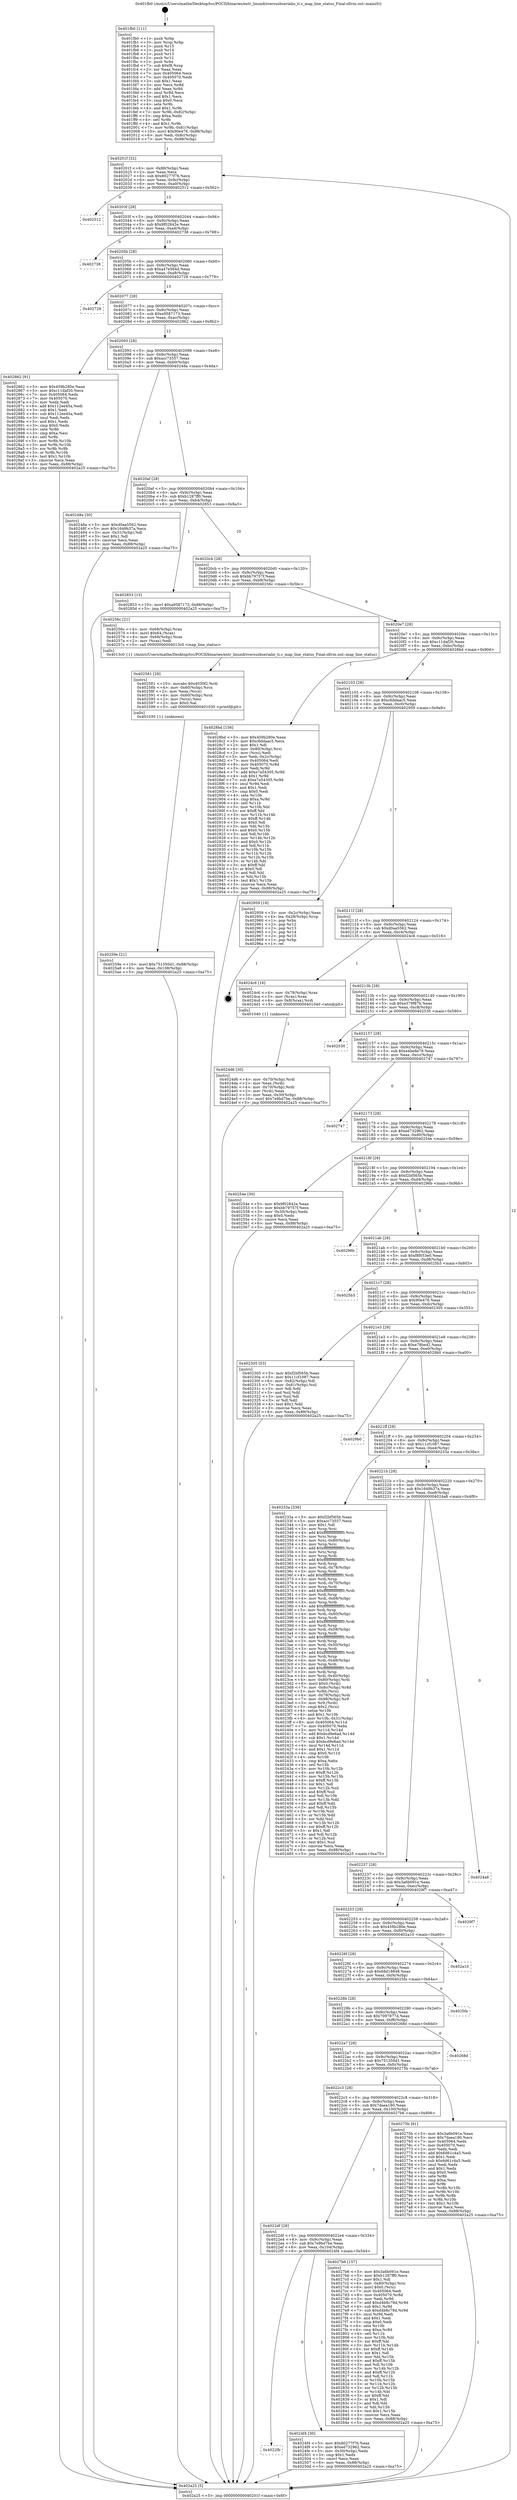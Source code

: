 digraph "0x401fb0" {
  label = "0x401fb0 (/mnt/c/Users/mathe/Desktop/tcc/POCII/binaries/extr_linuxdriversusbserialio_ti.c_map_line_status_Final-ollvm.out::main(0))"
  labelloc = "t"
  node[shape=record]

  Entry [label="",width=0.3,height=0.3,shape=circle,fillcolor=black,style=filled]
  "0x40201f" [label="{
     0x40201f [32]\l
     | [instrs]\l
     &nbsp;&nbsp;0x40201f \<+6\>: mov -0x88(%rbp),%eax\l
     &nbsp;&nbsp;0x402025 \<+2\>: mov %eax,%ecx\l
     &nbsp;&nbsp;0x402027 \<+6\>: sub $0x80277f76,%ecx\l
     &nbsp;&nbsp;0x40202d \<+6\>: mov %eax,-0x9c(%rbp)\l
     &nbsp;&nbsp;0x402033 \<+6\>: mov %ecx,-0xa0(%rbp)\l
     &nbsp;&nbsp;0x402039 \<+6\>: je 0000000000402512 \<main+0x562\>\l
  }"]
  "0x402512" [label="{
     0x402512\l
  }", style=dashed]
  "0x40203f" [label="{
     0x40203f [28]\l
     | [instrs]\l
     &nbsp;&nbsp;0x40203f \<+5\>: jmp 0000000000402044 \<main+0x94\>\l
     &nbsp;&nbsp;0x402044 \<+6\>: mov -0x9c(%rbp),%eax\l
     &nbsp;&nbsp;0x40204a \<+5\>: sub $0x9f02842e,%eax\l
     &nbsp;&nbsp;0x40204f \<+6\>: mov %eax,-0xa4(%rbp)\l
     &nbsp;&nbsp;0x402055 \<+6\>: je 0000000000402738 \<main+0x788\>\l
  }"]
  Exit [label="",width=0.3,height=0.3,shape=circle,fillcolor=black,style=filled,peripheries=2]
  "0x402738" [label="{
     0x402738\l
  }", style=dashed]
  "0x40205b" [label="{
     0x40205b [28]\l
     | [instrs]\l
     &nbsp;&nbsp;0x40205b \<+5\>: jmp 0000000000402060 \<main+0xb0\>\l
     &nbsp;&nbsp;0x402060 \<+6\>: mov -0x9c(%rbp),%eax\l
     &nbsp;&nbsp;0x402066 \<+5\>: sub $0xa47e564d,%eax\l
     &nbsp;&nbsp;0x40206b \<+6\>: mov %eax,-0xa8(%rbp)\l
     &nbsp;&nbsp;0x402071 \<+6\>: je 0000000000402729 \<main+0x779\>\l
  }"]
  "0x40259e" [label="{
     0x40259e [21]\l
     | [instrs]\l
     &nbsp;&nbsp;0x40259e \<+10\>: movl $0x751350d1,-0x88(%rbp)\l
     &nbsp;&nbsp;0x4025a8 \<+6\>: mov %eax,-0x108(%rbp)\l
     &nbsp;&nbsp;0x4025ae \<+5\>: jmp 0000000000402a25 \<main+0xa75\>\l
  }"]
  "0x402729" [label="{
     0x402729\l
  }", style=dashed]
  "0x402077" [label="{
     0x402077 [28]\l
     | [instrs]\l
     &nbsp;&nbsp;0x402077 \<+5\>: jmp 000000000040207c \<main+0xcc\>\l
     &nbsp;&nbsp;0x40207c \<+6\>: mov -0x9c(%rbp),%eax\l
     &nbsp;&nbsp;0x402082 \<+5\>: sub $0xa9587173,%eax\l
     &nbsp;&nbsp;0x402087 \<+6\>: mov %eax,-0xac(%rbp)\l
     &nbsp;&nbsp;0x40208d \<+6\>: je 0000000000402862 \<main+0x8b2\>\l
  }"]
  "0x402581" [label="{
     0x402581 [29]\l
     | [instrs]\l
     &nbsp;&nbsp;0x402581 \<+10\>: movabs $0x4030f2,%rdi\l
     &nbsp;&nbsp;0x40258b \<+4\>: mov -0x60(%rbp),%rcx\l
     &nbsp;&nbsp;0x40258f \<+2\>: mov %eax,(%rcx)\l
     &nbsp;&nbsp;0x402591 \<+4\>: mov -0x60(%rbp),%rcx\l
     &nbsp;&nbsp;0x402595 \<+2\>: mov (%rcx),%esi\l
     &nbsp;&nbsp;0x402597 \<+2\>: mov $0x0,%al\l
     &nbsp;&nbsp;0x402599 \<+5\>: call 0000000000401030 \<printf@plt\>\l
     | [calls]\l
     &nbsp;&nbsp;0x401030 \{1\} (unknown)\l
  }"]
  "0x402862" [label="{
     0x402862 [91]\l
     | [instrs]\l
     &nbsp;&nbsp;0x402862 \<+5\>: mov $0x459b280e,%eax\l
     &nbsp;&nbsp;0x402867 \<+5\>: mov $0xc11daf20,%ecx\l
     &nbsp;&nbsp;0x40286c \<+7\>: mov 0x405064,%edx\l
     &nbsp;&nbsp;0x402873 \<+7\>: mov 0x405070,%esi\l
     &nbsp;&nbsp;0x40287a \<+2\>: mov %edx,%edi\l
     &nbsp;&nbsp;0x40287c \<+6\>: add $0x112ee45a,%edi\l
     &nbsp;&nbsp;0x402882 \<+3\>: sub $0x1,%edi\l
     &nbsp;&nbsp;0x402885 \<+6\>: sub $0x112ee45a,%edi\l
     &nbsp;&nbsp;0x40288b \<+3\>: imul %edi,%edx\l
     &nbsp;&nbsp;0x40288e \<+3\>: and $0x1,%edx\l
     &nbsp;&nbsp;0x402891 \<+3\>: cmp $0x0,%edx\l
     &nbsp;&nbsp;0x402894 \<+4\>: sete %r8b\l
     &nbsp;&nbsp;0x402898 \<+3\>: cmp $0xa,%esi\l
     &nbsp;&nbsp;0x40289b \<+4\>: setl %r9b\l
     &nbsp;&nbsp;0x40289f \<+3\>: mov %r8b,%r10b\l
     &nbsp;&nbsp;0x4028a2 \<+3\>: and %r9b,%r10b\l
     &nbsp;&nbsp;0x4028a5 \<+3\>: xor %r9b,%r8b\l
     &nbsp;&nbsp;0x4028a8 \<+3\>: or %r8b,%r10b\l
     &nbsp;&nbsp;0x4028ab \<+4\>: test $0x1,%r10b\l
     &nbsp;&nbsp;0x4028af \<+3\>: cmovne %ecx,%eax\l
     &nbsp;&nbsp;0x4028b2 \<+6\>: mov %eax,-0x88(%rbp)\l
     &nbsp;&nbsp;0x4028b8 \<+5\>: jmp 0000000000402a25 \<main+0xa75\>\l
  }"]
  "0x402093" [label="{
     0x402093 [28]\l
     | [instrs]\l
     &nbsp;&nbsp;0x402093 \<+5\>: jmp 0000000000402098 \<main+0xe8\>\l
     &nbsp;&nbsp;0x402098 \<+6\>: mov -0x9c(%rbp),%eax\l
     &nbsp;&nbsp;0x40209e \<+5\>: sub $0xacc73557,%eax\l
     &nbsp;&nbsp;0x4020a3 \<+6\>: mov %eax,-0xb0(%rbp)\l
     &nbsp;&nbsp;0x4020a9 \<+6\>: je 000000000040248a \<main+0x4da\>\l
  }"]
  "0x4022fb" [label="{
     0x4022fb\l
  }", style=dashed]
  "0x40248a" [label="{
     0x40248a [30]\l
     | [instrs]\l
     &nbsp;&nbsp;0x40248a \<+5\>: mov $0xd0aa5562,%eax\l
     &nbsp;&nbsp;0x40248f \<+5\>: mov $0x1649b37a,%ecx\l
     &nbsp;&nbsp;0x402494 \<+3\>: mov -0x31(%rbp),%dl\l
     &nbsp;&nbsp;0x402497 \<+3\>: test $0x1,%dl\l
     &nbsp;&nbsp;0x40249a \<+3\>: cmovne %ecx,%eax\l
     &nbsp;&nbsp;0x40249d \<+6\>: mov %eax,-0x88(%rbp)\l
     &nbsp;&nbsp;0x4024a3 \<+5\>: jmp 0000000000402a25 \<main+0xa75\>\l
  }"]
  "0x4020af" [label="{
     0x4020af [28]\l
     | [instrs]\l
     &nbsp;&nbsp;0x4020af \<+5\>: jmp 00000000004020b4 \<main+0x104\>\l
     &nbsp;&nbsp;0x4020b4 \<+6\>: mov -0x9c(%rbp),%eax\l
     &nbsp;&nbsp;0x4020ba \<+5\>: sub $0xb1287ff0,%eax\l
     &nbsp;&nbsp;0x4020bf \<+6\>: mov %eax,-0xb4(%rbp)\l
     &nbsp;&nbsp;0x4020c5 \<+6\>: je 0000000000402853 \<main+0x8a3\>\l
  }"]
  "0x4024f4" [label="{
     0x4024f4 [30]\l
     | [instrs]\l
     &nbsp;&nbsp;0x4024f4 \<+5\>: mov $0x80277f76,%eax\l
     &nbsp;&nbsp;0x4024f9 \<+5\>: mov $0xed732962,%ecx\l
     &nbsp;&nbsp;0x4024fe \<+3\>: mov -0x30(%rbp),%edx\l
     &nbsp;&nbsp;0x402501 \<+3\>: cmp $0x1,%edx\l
     &nbsp;&nbsp;0x402504 \<+3\>: cmovl %ecx,%eax\l
     &nbsp;&nbsp;0x402507 \<+6\>: mov %eax,-0x88(%rbp)\l
     &nbsp;&nbsp;0x40250d \<+5\>: jmp 0000000000402a25 \<main+0xa75\>\l
  }"]
  "0x402853" [label="{
     0x402853 [15]\l
     | [instrs]\l
     &nbsp;&nbsp;0x402853 \<+10\>: movl $0xa9587173,-0x88(%rbp)\l
     &nbsp;&nbsp;0x40285d \<+5\>: jmp 0000000000402a25 \<main+0xa75\>\l
  }"]
  "0x4020cb" [label="{
     0x4020cb [28]\l
     | [instrs]\l
     &nbsp;&nbsp;0x4020cb \<+5\>: jmp 00000000004020d0 \<main+0x120\>\l
     &nbsp;&nbsp;0x4020d0 \<+6\>: mov -0x9c(%rbp),%eax\l
     &nbsp;&nbsp;0x4020d6 \<+5\>: sub $0xbb79757f,%eax\l
     &nbsp;&nbsp;0x4020db \<+6\>: mov %eax,-0xb8(%rbp)\l
     &nbsp;&nbsp;0x4020e1 \<+6\>: je 000000000040256c \<main+0x5bc\>\l
  }"]
  "0x4022df" [label="{
     0x4022df [28]\l
     | [instrs]\l
     &nbsp;&nbsp;0x4022df \<+5\>: jmp 00000000004022e4 \<main+0x334\>\l
     &nbsp;&nbsp;0x4022e4 \<+6\>: mov -0x9c(%rbp),%eax\l
     &nbsp;&nbsp;0x4022ea \<+5\>: sub $0x7e9bd7be,%eax\l
     &nbsp;&nbsp;0x4022ef \<+6\>: mov %eax,-0x104(%rbp)\l
     &nbsp;&nbsp;0x4022f5 \<+6\>: je 00000000004024f4 \<main+0x544\>\l
  }"]
  "0x40256c" [label="{
     0x40256c [21]\l
     | [instrs]\l
     &nbsp;&nbsp;0x40256c \<+4\>: mov -0x68(%rbp),%rax\l
     &nbsp;&nbsp;0x402570 \<+6\>: movl $0x64,(%rax)\l
     &nbsp;&nbsp;0x402576 \<+4\>: mov -0x68(%rbp),%rax\l
     &nbsp;&nbsp;0x40257a \<+2\>: mov (%rax),%edi\l
     &nbsp;&nbsp;0x40257c \<+5\>: call 00000000004013c0 \<map_line_status\>\l
     | [calls]\l
     &nbsp;&nbsp;0x4013c0 \{1\} (/mnt/c/Users/mathe/Desktop/tcc/POCII/binaries/extr_linuxdriversusbserialio_ti.c_map_line_status_Final-ollvm.out::map_line_status)\l
  }"]
  "0x4020e7" [label="{
     0x4020e7 [28]\l
     | [instrs]\l
     &nbsp;&nbsp;0x4020e7 \<+5\>: jmp 00000000004020ec \<main+0x13c\>\l
     &nbsp;&nbsp;0x4020ec \<+6\>: mov -0x9c(%rbp),%eax\l
     &nbsp;&nbsp;0x4020f2 \<+5\>: sub $0xc11daf20,%eax\l
     &nbsp;&nbsp;0x4020f7 \<+6\>: mov %eax,-0xbc(%rbp)\l
     &nbsp;&nbsp;0x4020fd \<+6\>: je 00000000004028bd \<main+0x90d\>\l
  }"]
  "0x4027b6" [label="{
     0x4027b6 [157]\l
     | [instrs]\l
     &nbsp;&nbsp;0x4027b6 \<+5\>: mov $0x3a6b091e,%eax\l
     &nbsp;&nbsp;0x4027bb \<+5\>: mov $0xb1287ff0,%ecx\l
     &nbsp;&nbsp;0x4027c0 \<+2\>: mov $0x1,%dl\l
     &nbsp;&nbsp;0x4027c2 \<+4\>: mov -0x80(%rbp),%rsi\l
     &nbsp;&nbsp;0x4027c6 \<+6\>: movl $0x0,(%rsi)\l
     &nbsp;&nbsp;0x4027cc \<+7\>: mov 0x405064,%edi\l
     &nbsp;&nbsp;0x4027d3 \<+8\>: mov 0x405070,%r8d\l
     &nbsp;&nbsp;0x4027db \<+3\>: mov %edi,%r9d\l
     &nbsp;&nbsp;0x4027de \<+7\>: add $0xd4b8c78d,%r9d\l
     &nbsp;&nbsp;0x4027e5 \<+4\>: sub $0x1,%r9d\l
     &nbsp;&nbsp;0x4027e9 \<+7\>: sub $0xd4b8c78d,%r9d\l
     &nbsp;&nbsp;0x4027f0 \<+4\>: imul %r9d,%edi\l
     &nbsp;&nbsp;0x4027f4 \<+3\>: and $0x1,%edi\l
     &nbsp;&nbsp;0x4027f7 \<+3\>: cmp $0x0,%edi\l
     &nbsp;&nbsp;0x4027fa \<+4\>: sete %r10b\l
     &nbsp;&nbsp;0x4027fe \<+4\>: cmp $0xa,%r8d\l
     &nbsp;&nbsp;0x402802 \<+4\>: setl %r11b\l
     &nbsp;&nbsp;0x402806 \<+3\>: mov %r10b,%bl\l
     &nbsp;&nbsp;0x402809 \<+3\>: xor $0xff,%bl\l
     &nbsp;&nbsp;0x40280c \<+3\>: mov %r11b,%r14b\l
     &nbsp;&nbsp;0x40280f \<+4\>: xor $0xff,%r14b\l
     &nbsp;&nbsp;0x402813 \<+3\>: xor $0x1,%dl\l
     &nbsp;&nbsp;0x402816 \<+3\>: mov %bl,%r15b\l
     &nbsp;&nbsp;0x402819 \<+4\>: and $0xff,%r15b\l
     &nbsp;&nbsp;0x40281d \<+3\>: and %dl,%r10b\l
     &nbsp;&nbsp;0x402820 \<+3\>: mov %r14b,%r12b\l
     &nbsp;&nbsp;0x402823 \<+4\>: and $0xff,%r12b\l
     &nbsp;&nbsp;0x402827 \<+3\>: and %dl,%r11b\l
     &nbsp;&nbsp;0x40282a \<+3\>: or %r10b,%r15b\l
     &nbsp;&nbsp;0x40282d \<+3\>: or %r11b,%r12b\l
     &nbsp;&nbsp;0x402830 \<+3\>: xor %r12b,%r15b\l
     &nbsp;&nbsp;0x402833 \<+3\>: or %r14b,%bl\l
     &nbsp;&nbsp;0x402836 \<+3\>: xor $0xff,%bl\l
     &nbsp;&nbsp;0x402839 \<+3\>: or $0x1,%dl\l
     &nbsp;&nbsp;0x40283c \<+2\>: and %dl,%bl\l
     &nbsp;&nbsp;0x40283e \<+3\>: or %bl,%r15b\l
     &nbsp;&nbsp;0x402841 \<+4\>: test $0x1,%r15b\l
     &nbsp;&nbsp;0x402845 \<+3\>: cmovne %ecx,%eax\l
     &nbsp;&nbsp;0x402848 \<+6\>: mov %eax,-0x88(%rbp)\l
     &nbsp;&nbsp;0x40284e \<+5\>: jmp 0000000000402a25 \<main+0xa75\>\l
  }"]
  "0x4028bd" [label="{
     0x4028bd [156]\l
     | [instrs]\l
     &nbsp;&nbsp;0x4028bd \<+5\>: mov $0x459b280e,%eax\l
     &nbsp;&nbsp;0x4028c2 \<+5\>: mov $0xc6ddaac5,%ecx\l
     &nbsp;&nbsp;0x4028c7 \<+2\>: mov $0x1,%dl\l
     &nbsp;&nbsp;0x4028c9 \<+4\>: mov -0x80(%rbp),%rsi\l
     &nbsp;&nbsp;0x4028cd \<+2\>: mov (%rsi),%edi\l
     &nbsp;&nbsp;0x4028cf \<+3\>: mov %edi,-0x2c(%rbp)\l
     &nbsp;&nbsp;0x4028d2 \<+7\>: mov 0x405064,%edi\l
     &nbsp;&nbsp;0x4028d9 \<+8\>: mov 0x405070,%r8d\l
     &nbsp;&nbsp;0x4028e1 \<+3\>: mov %edi,%r9d\l
     &nbsp;&nbsp;0x4028e4 \<+7\>: add $0xe7a54305,%r9d\l
     &nbsp;&nbsp;0x4028eb \<+4\>: sub $0x1,%r9d\l
     &nbsp;&nbsp;0x4028ef \<+7\>: sub $0xe7a54305,%r9d\l
     &nbsp;&nbsp;0x4028f6 \<+4\>: imul %r9d,%edi\l
     &nbsp;&nbsp;0x4028fa \<+3\>: and $0x1,%edi\l
     &nbsp;&nbsp;0x4028fd \<+3\>: cmp $0x0,%edi\l
     &nbsp;&nbsp;0x402900 \<+4\>: sete %r10b\l
     &nbsp;&nbsp;0x402904 \<+4\>: cmp $0xa,%r8d\l
     &nbsp;&nbsp;0x402908 \<+4\>: setl %r11b\l
     &nbsp;&nbsp;0x40290c \<+3\>: mov %r10b,%bl\l
     &nbsp;&nbsp;0x40290f \<+3\>: xor $0xff,%bl\l
     &nbsp;&nbsp;0x402912 \<+3\>: mov %r11b,%r14b\l
     &nbsp;&nbsp;0x402915 \<+4\>: xor $0xff,%r14b\l
     &nbsp;&nbsp;0x402919 \<+3\>: xor $0x0,%dl\l
     &nbsp;&nbsp;0x40291c \<+3\>: mov %bl,%r15b\l
     &nbsp;&nbsp;0x40291f \<+4\>: and $0x0,%r15b\l
     &nbsp;&nbsp;0x402923 \<+3\>: and %dl,%r10b\l
     &nbsp;&nbsp;0x402926 \<+3\>: mov %r14b,%r12b\l
     &nbsp;&nbsp;0x402929 \<+4\>: and $0x0,%r12b\l
     &nbsp;&nbsp;0x40292d \<+3\>: and %dl,%r11b\l
     &nbsp;&nbsp;0x402930 \<+3\>: or %r10b,%r15b\l
     &nbsp;&nbsp;0x402933 \<+3\>: or %r11b,%r12b\l
     &nbsp;&nbsp;0x402936 \<+3\>: xor %r12b,%r15b\l
     &nbsp;&nbsp;0x402939 \<+3\>: or %r14b,%bl\l
     &nbsp;&nbsp;0x40293c \<+3\>: xor $0xff,%bl\l
     &nbsp;&nbsp;0x40293f \<+3\>: or $0x0,%dl\l
     &nbsp;&nbsp;0x402942 \<+2\>: and %dl,%bl\l
     &nbsp;&nbsp;0x402944 \<+3\>: or %bl,%r15b\l
     &nbsp;&nbsp;0x402947 \<+4\>: test $0x1,%r15b\l
     &nbsp;&nbsp;0x40294b \<+3\>: cmovne %ecx,%eax\l
     &nbsp;&nbsp;0x40294e \<+6\>: mov %eax,-0x88(%rbp)\l
     &nbsp;&nbsp;0x402954 \<+5\>: jmp 0000000000402a25 \<main+0xa75\>\l
  }"]
  "0x402103" [label="{
     0x402103 [28]\l
     | [instrs]\l
     &nbsp;&nbsp;0x402103 \<+5\>: jmp 0000000000402108 \<main+0x158\>\l
     &nbsp;&nbsp;0x402108 \<+6\>: mov -0x9c(%rbp),%eax\l
     &nbsp;&nbsp;0x40210e \<+5\>: sub $0xc6ddaac5,%eax\l
     &nbsp;&nbsp;0x402113 \<+6\>: mov %eax,-0xc0(%rbp)\l
     &nbsp;&nbsp;0x402119 \<+6\>: je 0000000000402959 \<main+0x9a9\>\l
  }"]
  "0x4022c3" [label="{
     0x4022c3 [28]\l
     | [instrs]\l
     &nbsp;&nbsp;0x4022c3 \<+5\>: jmp 00000000004022c8 \<main+0x318\>\l
     &nbsp;&nbsp;0x4022c8 \<+6\>: mov -0x9c(%rbp),%eax\l
     &nbsp;&nbsp;0x4022ce \<+5\>: sub $0x7daea180,%eax\l
     &nbsp;&nbsp;0x4022d3 \<+6\>: mov %eax,-0x100(%rbp)\l
     &nbsp;&nbsp;0x4022d9 \<+6\>: je 00000000004027b6 \<main+0x806\>\l
  }"]
  "0x402959" [label="{
     0x402959 [18]\l
     | [instrs]\l
     &nbsp;&nbsp;0x402959 \<+3\>: mov -0x2c(%rbp),%eax\l
     &nbsp;&nbsp;0x40295c \<+4\>: lea -0x28(%rbp),%rsp\l
     &nbsp;&nbsp;0x402960 \<+1\>: pop %rbx\l
     &nbsp;&nbsp;0x402961 \<+2\>: pop %r12\l
     &nbsp;&nbsp;0x402963 \<+2\>: pop %r13\l
     &nbsp;&nbsp;0x402965 \<+2\>: pop %r14\l
     &nbsp;&nbsp;0x402967 \<+2\>: pop %r15\l
     &nbsp;&nbsp;0x402969 \<+1\>: pop %rbp\l
     &nbsp;&nbsp;0x40296a \<+1\>: ret\l
  }"]
  "0x40211f" [label="{
     0x40211f [28]\l
     | [instrs]\l
     &nbsp;&nbsp;0x40211f \<+5\>: jmp 0000000000402124 \<main+0x174\>\l
     &nbsp;&nbsp;0x402124 \<+6\>: mov -0x9c(%rbp),%eax\l
     &nbsp;&nbsp;0x40212a \<+5\>: sub $0xd0aa5562,%eax\l
     &nbsp;&nbsp;0x40212f \<+6\>: mov %eax,-0xc4(%rbp)\l
     &nbsp;&nbsp;0x402135 \<+6\>: je 00000000004024c6 \<main+0x516\>\l
  }"]
  "0x40275b" [label="{
     0x40275b [91]\l
     | [instrs]\l
     &nbsp;&nbsp;0x40275b \<+5\>: mov $0x3a6b091e,%eax\l
     &nbsp;&nbsp;0x402760 \<+5\>: mov $0x7daea180,%ecx\l
     &nbsp;&nbsp;0x402765 \<+7\>: mov 0x405064,%edx\l
     &nbsp;&nbsp;0x40276c \<+7\>: mov 0x405070,%esi\l
     &nbsp;&nbsp;0x402773 \<+2\>: mov %edx,%edi\l
     &nbsp;&nbsp;0x402775 \<+6\>: add $0x6d61c4a5,%edi\l
     &nbsp;&nbsp;0x40277b \<+3\>: sub $0x1,%edi\l
     &nbsp;&nbsp;0x40277e \<+6\>: sub $0x6d61c4a5,%edi\l
     &nbsp;&nbsp;0x402784 \<+3\>: imul %edi,%edx\l
     &nbsp;&nbsp;0x402787 \<+3\>: and $0x1,%edx\l
     &nbsp;&nbsp;0x40278a \<+3\>: cmp $0x0,%edx\l
     &nbsp;&nbsp;0x40278d \<+4\>: sete %r8b\l
     &nbsp;&nbsp;0x402791 \<+3\>: cmp $0xa,%esi\l
     &nbsp;&nbsp;0x402794 \<+4\>: setl %r9b\l
     &nbsp;&nbsp;0x402798 \<+3\>: mov %r8b,%r10b\l
     &nbsp;&nbsp;0x40279b \<+3\>: and %r9b,%r10b\l
     &nbsp;&nbsp;0x40279e \<+3\>: xor %r9b,%r8b\l
     &nbsp;&nbsp;0x4027a1 \<+3\>: or %r8b,%r10b\l
     &nbsp;&nbsp;0x4027a4 \<+4\>: test $0x1,%r10b\l
     &nbsp;&nbsp;0x4027a8 \<+3\>: cmovne %ecx,%eax\l
     &nbsp;&nbsp;0x4027ab \<+6\>: mov %eax,-0x88(%rbp)\l
     &nbsp;&nbsp;0x4027b1 \<+5\>: jmp 0000000000402a25 \<main+0xa75\>\l
  }"]
  "0x4024c6" [label="{
     0x4024c6 [16]\l
     | [instrs]\l
     &nbsp;&nbsp;0x4024c6 \<+4\>: mov -0x78(%rbp),%rax\l
     &nbsp;&nbsp;0x4024ca \<+3\>: mov (%rax),%rax\l
     &nbsp;&nbsp;0x4024cd \<+4\>: mov 0x8(%rax),%rdi\l
     &nbsp;&nbsp;0x4024d1 \<+5\>: call 0000000000401040 \<atoi@plt\>\l
     | [calls]\l
     &nbsp;&nbsp;0x401040 \{1\} (unknown)\l
  }"]
  "0x40213b" [label="{
     0x40213b [28]\l
     | [instrs]\l
     &nbsp;&nbsp;0x40213b \<+5\>: jmp 0000000000402140 \<main+0x190\>\l
     &nbsp;&nbsp;0x402140 \<+6\>: mov -0x9c(%rbp),%eax\l
     &nbsp;&nbsp;0x402146 \<+5\>: sub $0xe379f87b,%eax\l
     &nbsp;&nbsp;0x40214b \<+6\>: mov %eax,-0xc8(%rbp)\l
     &nbsp;&nbsp;0x402151 \<+6\>: je 0000000000402530 \<main+0x580\>\l
  }"]
  "0x4022a7" [label="{
     0x4022a7 [28]\l
     | [instrs]\l
     &nbsp;&nbsp;0x4022a7 \<+5\>: jmp 00000000004022ac \<main+0x2fc\>\l
     &nbsp;&nbsp;0x4022ac \<+6\>: mov -0x9c(%rbp),%eax\l
     &nbsp;&nbsp;0x4022b2 \<+5\>: sub $0x751350d1,%eax\l
     &nbsp;&nbsp;0x4022b7 \<+6\>: mov %eax,-0xfc(%rbp)\l
     &nbsp;&nbsp;0x4022bd \<+6\>: je 000000000040275b \<main+0x7ab\>\l
  }"]
  "0x402530" [label="{
     0x402530\l
  }", style=dashed]
  "0x402157" [label="{
     0x402157 [28]\l
     | [instrs]\l
     &nbsp;&nbsp;0x402157 \<+5\>: jmp 000000000040215c \<main+0x1ac\>\l
     &nbsp;&nbsp;0x40215c \<+6\>: mov -0x9c(%rbp),%eax\l
     &nbsp;&nbsp;0x402162 \<+5\>: sub $0xe4be8e79,%eax\l
     &nbsp;&nbsp;0x402167 \<+6\>: mov %eax,-0xcc(%rbp)\l
     &nbsp;&nbsp;0x40216d \<+6\>: je 0000000000402747 \<main+0x797\>\l
  }"]
  "0x40268d" [label="{
     0x40268d\l
  }", style=dashed]
  "0x402747" [label="{
     0x402747\l
  }", style=dashed]
  "0x402173" [label="{
     0x402173 [28]\l
     | [instrs]\l
     &nbsp;&nbsp;0x402173 \<+5\>: jmp 0000000000402178 \<main+0x1c8\>\l
     &nbsp;&nbsp;0x402178 \<+6\>: mov -0x9c(%rbp),%eax\l
     &nbsp;&nbsp;0x40217e \<+5\>: sub $0xed732962,%eax\l
     &nbsp;&nbsp;0x402183 \<+6\>: mov %eax,-0xd0(%rbp)\l
     &nbsp;&nbsp;0x402189 \<+6\>: je 000000000040254e \<main+0x59e\>\l
  }"]
  "0x40228b" [label="{
     0x40228b [28]\l
     | [instrs]\l
     &nbsp;&nbsp;0x40228b \<+5\>: jmp 0000000000402290 \<main+0x2e0\>\l
     &nbsp;&nbsp;0x402290 \<+6\>: mov -0x9c(%rbp),%eax\l
     &nbsp;&nbsp;0x402296 \<+5\>: sub $0x7097877d,%eax\l
     &nbsp;&nbsp;0x40229b \<+6\>: mov %eax,-0xf8(%rbp)\l
     &nbsp;&nbsp;0x4022a1 \<+6\>: je 000000000040268d \<main+0x6dd\>\l
  }"]
  "0x40254e" [label="{
     0x40254e [30]\l
     | [instrs]\l
     &nbsp;&nbsp;0x40254e \<+5\>: mov $0x9f02842e,%eax\l
     &nbsp;&nbsp;0x402553 \<+5\>: mov $0xbb79757f,%ecx\l
     &nbsp;&nbsp;0x402558 \<+3\>: mov -0x30(%rbp),%edx\l
     &nbsp;&nbsp;0x40255b \<+3\>: cmp $0x0,%edx\l
     &nbsp;&nbsp;0x40255e \<+3\>: cmove %ecx,%eax\l
     &nbsp;&nbsp;0x402561 \<+6\>: mov %eax,-0x88(%rbp)\l
     &nbsp;&nbsp;0x402567 \<+5\>: jmp 0000000000402a25 \<main+0xa75\>\l
  }"]
  "0x40218f" [label="{
     0x40218f [28]\l
     | [instrs]\l
     &nbsp;&nbsp;0x40218f \<+5\>: jmp 0000000000402194 \<main+0x1e4\>\l
     &nbsp;&nbsp;0x402194 \<+6\>: mov -0x9c(%rbp),%eax\l
     &nbsp;&nbsp;0x40219a \<+5\>: sub $0xf2bf565b,%eax\l
     &nbsp;&nbsp;0x40219f \<+6\>: mov %eax,-0xd4(%rbp)\l
     &nbsp;&nbsp;0x4021a5 \<+6\>: je 000000000040296b \<main+0x9bb\>\l
  }"]
  "0x4025fa" [label="{
     0x4025fa\l
  }", style=dashed]
  "0x40296b" [label="{
     0x40296b\l
  }", style=dashed]
  "0x4021ab" [label="{
     0x4021ab [28]\l
     | [instrs]\l
     &nbsp;&nbsp;0x4021ab \<+5\>: jmp 00000000004021b0 \<main+0x200\>\l
     &nbsp;&nbsp;0x4021b0 \<+6\>: mov -0x9c(%rbp),%eax\l
     &nbsp;&nbsp;0x4021b6 \<+5\>: sub $0xf8f053e0,%eax\l
     &nbsp;&nbsp;0x4021bb \<+6\>: mov %eax,-0xd8(%rbp)\l
     &nbsp;&nbsp;0x4021c1 \<+6\>: je 00000000004025b3 \<main+0x603\>\l
  }"]
  "0x40226f" [label="{
     0x40226f [28]\l
     | [instrs]\l
     &nbsp;&nbsp;0x40226f \<+5\>: jmp 0000000000402274 \<main+0x2c4\>\l
     &nbsp;&nbsp;0x402274 \<+6\>: mov -0x9c(%rbp),%eax\l
     &nbsp;&nbsp;0x40227a \<+5\>: sub $0x68d18848,%eax\l
     &nbsp;&nbsp;0x40227f \<+6\>: mov %eax,-0xf4(%rbp)\l
     &nbsp;&nbsp;0x402285 \<+6\>: je 00000000004025fa \<main+0x64a\>\l
  }"]
  "0x4025b3" [label="{
     0x4025b3\l
  }", style=dashed]
  "0x4021c7" [label="{
     0x4021c7 [28]\l
     | [instrs]\l
     &nbsp;&nbsp;0x4021c7 \<+5\>: jmp 00000000004021cc \<main+0x21c\>\l
     &nbsp;&nbsp;0x4021cc \<+6\>: mov -0x9c(%rbp),%eax\l
     &nbsp;&nbsp;0x4021d2 \<+5\>: sub $0x90e476,%eax\l
     &nbsp;&nbsp;0x4021d7 \<+6\>: mov %eax,-0xdc(%rbp)\l
     &nbsp;&nbsp;0x4021dd \<+6\>: je 0000000000402305 \<main+0x355\>\l
  }"]
  "0x402a10" [label="{
     0x402a10\l
  }", style=dashed]
  "0x402305" [label="{
     0x402305 [53]\l
     | [instrs]\l
     &nbsp;&nbsp;0x402305 \<+5\>: mov $0xf2bf565b,%eax\l
     &nbsp;&nbsp;0x40230a \<+5\>: mov $0x11cf1087,%ecx\l
     &nbsp;&nbsp;0x40230f \<+6\>: mov -0x82(%rbp),%dl\l
     &nbsp;&nbsp;0x402315 \<+7\>: mov -0x81(%rbp),%sil\l
     &nbsp;&nbsp;0x40231c \<+3\>: mov %dl,%dil\l
     &nbsp;&nbsp;0x40231f \<+3\>: and %sil,%dil\l
     &nbsp;&nbsp;0x402322 \<+3\>: xor %sil,%dl\l
     &nbsp;&nbsp;0x402325 \<+3\>: or %dl,%dil\l
     &nbsp;&nbsp;0x402328 \<+4\>: test $0x1,%dil\l
     &nbsp;&nbsp;0x40232c \<+3\>: cmovne %ecx,%eax\l
     &nbsp;&nbsp;0x40232f \<+6\>: mov %eax,-0x88(%rbp)\l
     &nbsp;&nbsp;0x402335 \<+5\>: jmp 0000000000402a25 \<main+0xa75\>\l
  }"]
  "0x4021e3" [label="{
     0x4021e3 [28]\l
     | [instrs]\l
     &nbsp;&nbsp;0x4021e3 \<+5\>: jmp 00000000004021e8 \<main+0x238\>\l
     &nbsp;&nbsp;0x4021e8 \<+6\>: mov -0x9c(%rbp),%eax\l
     &nbsp;&nbsp;0x4021ee \<+5\>: sub $0xe78be42,%eax\l
     &nbsp;&nbsp;0x4021f3 \<+6\>: mov %eax,-0xe0(%rbp)\l
     &nbsp;&nbsp;0x4021f9 \<+6\>: je 00000000004029b0 \<main+0xa00\>\l
  }"]
  "0x402a25" [label="{
     0x402a25 [5]\l
     | [instrs]\l
     &nbsp;&nbsp;0x402a25 \<+5\>: jmp 000000000040201f \<main+0x6f\>\l
  }"]
  "0x401fb0" [label="{
     0x401fb0 [111]\l
     | [instrs]\l
     &nbsp;&nbsp;0x401fb0 \<+1\>: push %rbp\l
     &nbsp;&nbsp;0x401fb1 \<+3\>: mov %rsp,%rbp\l
     &nbsp;&nbsp;0x401fb4 \<+2\>: push %r15\l
     &nbsp;&nbsp;0x401fb6 \<+2\>: push %r14\l
     &nbsp;&nbsp;0x401fb8 \<+2\>: push %r13\l
     &nbsp;&nbsp;0x401fba \<+2\>: push %r12\l
     &nbsp;&nbsp;0x401fbc \<+1\>: push %rbx\l
     &nbsp;&nbsp;0x401fbd \<+7\>: sub $0xf8,%rsp\l
     &nbsp;&nbsp;0x401fc4 \<+2\>: xor %eax,%eax\l
     &nbsp;&nbsp;0x401fc6 \<+7\>: mov 0x405064,%ecx\l
     &nbsp;&nbsp;0x401fcd \<+7\>: mov 0x405070,%edx\l
     &nbsp;&nbsp;0x401fd4 \<+3\>: sub $0x1,%eax\l
     &nbsp;&nbsp;0x401fd7 \<+3\>: mov %ecx,%r8d\l
     &nbsp;&nbsp;0x401fda \<+3\>: add %eax,%r8d\l
     &nbsp;&nbsp;0x401fdd \<+4\>: imul %r8d,%ecx\l
     &nbsp;&nbsp;0x401fe1 \<+3\>: and $0x1,%ecx\l
     &nbsp;&nbsp;0x401fe4 \<+3\>: cmp $0x0,%ecx\l
     &nbsp;&nbsp;0x401fe7 \<+4\>: sete %r9b\l
     &nbsp;&nbsp;0x401feb \<+4\>: and $0x1,%r9b\l
     &nbsp;&nbsp;0x401fef \<+7\>: mov %r9b,-0x82(%rbp)\l
     &nbsp;&nbsp;0x401ff6 \<+3\>: cmp $0xa,%edx\l
     &nbsp;&nbsp;0x401ff9 \<+4\>: setl %r9b\l
     &nbsp;&nbsp;0x401ffd \<+4\>: and $0x1,%r9b\l
     &nbsp;&nbsp;0x402001 \<+7\>: mov %r9b,-0x81(%rbp)\l
     &nbsp;&nbsp;0x402008 \<+10\>: movl $0x90e476,-0x88(%rbp)\l
     &nbsp;&nbsp;0x402012 \<+6\>: mov %edi,-0x8c(%rbp)\l
     &nbsp;&nbsp;0x402018 \<+7\>: mov %rsi,-0x98(%rbp)\l
  }"]
  "0x402253" [label="{
     0x402253 [28]\l
     | [instrs]\l
     &nbsp;&nbsp;0x402253 \<+5\>: jmp 0000000000402258 \<main+0x2a8\>\l
     &nbsp;&nbsp;0x402258 \<+6\>: mov -0x9c(%rbp),%eax\l
     &nbsp;&nbsp;0x40225e \<+5\>: sub $0x459b280e,%eax\l
     &nbsp;&nbsp;0x402263 \<+6\>: mov %eax,-0xf0(%rbp)\l
     &nbsp;&nbsp;0x402269 \<+6\>: je 0000000000402a10 \<main+0xa60\>\l
  }"]
  "0x4029b0" [label="{
     0x4029b0\l
  }", style=dashed]
  "0x4021ff" [label="{
     0x4021ff [28]\l
     | [instrs]\l
     &nbsp;&nbsp;0x4021ff \<+5\>: jmp 0000000000402204 \<main+0x254\>\l
     &nbsp;&nbsp;0x402204 \<+6\>: mov -0x9c(%rbp),%eax\l
     &nbsp;&nbsp;0x40220a \<+5\>: sub $0x11cf1087,%eax\l
     &nbsp;&nbsp;0x40220f \<+6\>: mov %eax,-0xe4(%rbp)\l
     &nbsp;&nbsp;0x402215 \<+6\>: je 000000000040233a \<main+0x38a\>\l
  }"]
  "0x4029f7" [label="{
     0x4029f7\l
  }", style=dashed]
  "0x40233a" [label="{
     0x40233a [336]\l
     | [instrs]\l
     &nbsp;&nbsp;0x40233a \<+5\>: mov $0xf2bf565b,%eax\l
     &nbsp;&nbsp;0x40233f \<+5\>: mov $0xacc73557,%ecx\l
     &nbsp;&nbsp;0x402344 \<+2\>: mov $0x1,%dl\l
     &nbsp;&nbsp;0x402346 \<+3\>: mov %rsp,%rsi\l
     &nbsp;&nbsp;0x402349 \<+4\>: add $0xfffffffffffffff0,%rsi\l
     &nbsp;&nbsp;0x40234d \<+3\>: mov %rsi,%rsp\l
     &nbsp;&nbsp;0x402350 \<+4\>: mov %rsi,-0x80(%rbp)\l
     &nbsp;&nbsp;0x402354 \<+3\>: mov %rsp,%rsi\l
     &nbsp;&nbsp;0x402357 \<+4\>: add $0xfffffffffffffff0,%rsi\l
     &nbsp;&nbsp;0x40235b \<+3\>: mov %rsi,%rsp\l
     &nbsp;&nbsp;0x40235e \<+3\>: mov %rsp,%rdi\l
     &nbsp;&nbsp;0x402361 \<+4\>: add $0xfffffffffffffff0,%rdi\l
     &nbsp;&nbsp;0x402365 \<+3\>: mov %rdi,%rsp\l
     &nbsp;&nbsp;0x402368 \<+4\>: mov %rdi,-0x78(%rbp)\l
     &nbsp;&nbsp;0x40236c \<+3\>: mov %rsp,%rdi\l
     &nbsp;&nbsp;0x40236f \<+4\>: add $0xfffffffffffffff0,%rdi\l
     &nbsp;&nbsp;0x402373 \<+3\>: mov %rdi,%rsp\l
     &nbsp;&nbsp;0x402376 \<+4\>: mov %rdi,-0x70(%rbp)\l
     &nbsp;&nbsp;0x40237a \<+3\>: mov %rsp,%rdi\l
     &nbsp;&nbsp;0x40237d \<+4\>: add $0xfffffffffffffff0,%rdi\l
     &nbsp;&nbsp;0x402381 \<+3\>: mov %rdi,%rsp\l
     &nbsp;&nbsp;0x402384 \<+4\>: mov %rdi,-0x68(%rbp)\l
     &nbsp;&nbsp;0x402388 \<+3\>: mov %rsp,%rdi\l
     &nbsp;&nbsp;0x40238b \<+4\>: add $0xfffffffffffffff0,%rdi\l
     &nbsp;&nbsp;0x40238f \<+3\>: mov %rdi,%rsp\l
     &nbsp;&nbsp;0x402392 \<+4\>: mov %rdi,-0x60(%rbp)\l
     &nbsp;&nbsp;0x402396 \<+3\>: mov %rsp,%rdi\l
     &nbsp;&nbsp;0x402399 \<+4\>: add $0xfffffffffffffff0,%rdi\l
     &nbsp;&nbsp;0x40239d \<+3\>: mov %rdi,%rsp\l
     &nbsp;&nbsp;0x4023a0 \<+4\>: mov %rdi,-0x58(%rbp)\l
     &nbsp;&nbsp;0x4023a4 \<+3\>: mov %rsp,%rdi\l
     &nbsp;&nbsp;0x4023a7 \<+4\>: add $0xfffffffffffffff0,%rdi\l
     &nbsp;&nbsp;0x4023ab \<+3\>: mov %rdi,%rsp\l
     &nbsp;&nbsp;0x4023ae \<+4\>: mov %rdi,-0x50(%rbp)\l
     &nbsp;&nbsp;0x4023b2 \<+3\>: mov %rsp,%rdi\l
     &nbsp;&nbsp;0x4023b5 \<+4\>: add $0xfffffffffffffff0,%rdi\l
     &nbsp;&nbsp;0x4023b9 \<+3\>: mov %rdi,%rsp\l
     &nbsp;&nbsp;0x4023bc \<+4\>: mov %rdi,-0x48(%rbp)\l
     &nbsp;&nbsp;0x4023c0 \<+3\>: mov %rsp,%rdi\l
     &nbsp;&nbsp;0x4023c3 \<+4\>: add $0xfffffffffffffff0,%rdi\l
     &nbsp;&nbsp;0x4023c7 \<+3\>: mov %rdi,%rsp\l
     &nbsp;&nbsp;0x4023ca \<+4\>: mov %rdi,-0x40(%rbp)\l
     &nbsp;&nbsp;0x4023ce \<+4\>: mov -0x80(%rbp),%rdi\l
     &nbsp;&nbsp;0x4023d2 \<+6\>: movl $0x0,(%rdi)\l
     &nbsp;&nbsp;0x4023d8 \<+7\>: mov -0x8c(%rbp),%r8d\l
     &nbsp;&nbsp;0x4023df \<+3\>: mov %r8d,(%rsi)\l
     &nbsp;&nbsp;0x4023e2 \<+4\>: mov -0x78(%rbp),%rdi\l
     &nbsp;&nbsp;0x4023e6 \<+7\>: mov -0x98(%rbp),%r9\l
     &nbsp;&nbsp;0x4023ed \<+3\>: mov %r9,(%rdi)\l
     &nbsp;&nbsp;0x4023f0 \<+3\>: cmpl $0x2,(%rsi)\l
     &nbsp;&nbsp;0x4023f3 \<+4\>: setne %r10b\l
     &nbsp;&nbsp;0x4023f7 \<+4\>: and $0x1,%r10b\l
     &nbsp;&nbsp;0x4023fb \<+4\>: mov %r10b,-0x31(%rbp)\l
     &nbsp;&nbsp;0x4023ff \<+8\>: mov 0x405064,%r11d\l
     &nbsp;&nbsp;0x402407 \<+7\>: mov 0x405070,%ebx\l
     &nbsp;&nbsp;0x40240e \<+3\>: mov %r11d,%r14d\l
     &nbsp;&nbsp;0x402411 \<+7\>: add $0xbcd9e6ad,%r14d\l
     &nbsp;&nbsp;0x402418 \<+4\>: sub $0x1,%r14d\l
     &nbsp;&nbsp;0x40241c \<+7\>: sub $0xbcd9e6ad,%r14d\l
     &nbsp;&nbsp;0x402423 \<+4\>: imul %r14d,%r11d\l
     &nbsp;&nbsp;0x402427 \<+4\>: and $0x1,%r11d\l
     &nbsp;&nbsp;0x40242b \<+4\>: cmp $0x0,%r11d\l
     &nbsp;&nbsp;0x40242f \<+4\>: sete %r10b\l
     &nbsp;&nbsp;0x402433 \<+3\>: cmp $0xa,%ebx\l
     &nbsp;&nbsp;0x402436 \<+4\>: setl %r15b\l
     &nbsp;&nbsp;0x40243a \<+3\>: mov %r10b,%r12b\l
     &nbsp;&nbsp;0x40243d \<+4\>: xor $0xff,%r12b\l
     &nbsp;&nbsp;0x402441 \<+3\>: mov %r15b,%r13b\l
     &nbsp;&nbsp;0x402444 \<+4\>: xor $0xff,%r13b\l
     &nbsp;&nbsp;0x402448 \<+3\>: xor $0x1,%dl\l
     &nbsp;&nbsp;0x40244b \<+3\>: mov %r12b,%sil\l
     &nbsp;&nbsp;0x40244e \<+4\>: and $0xff,%sil\l
     &nbsp;&nbsp;0x402452 \<+3\>: and %dl,%r10b\l
     &nbsp;&nbsp;0x402455 \<+3\>: mov %r13b,%dil\l
     &nbsp;&nbsp;0x402458 \<+4\>: and $0xff,%dil\l
     &nbsp;&nbsp;0x40245c \<+3\>: and %dl,%r15b\l
     &nbsp;&nbsp;0x40245f \<+3\>: or %r10b,%sil\l
     &nbsp;&nbsp;0x402462 \<+3\>: or %r15b,%dil\l
     &nbsp;&nbsp;0x402465 \<+3\>: xor %dil,%sil\l
     &nbsp;&nbsp;0x402468 \<+3\>: or %r13b,%r12b\l
     &nbsp;&nbsp;0x40246b \<+4\>: xor $0xff,%r12b\l
     &nbsp;&nbsp;0x40246f \<+3\>: or $0x1,%dl\l
     &nbsp;&nbsp;0x402472 \<+3\>: and %dl,%r12b\l
     &nbsp;&nbsp;0x402475 \<+3\>: or %r12b,%sil\l
     &nbsp;&nbsp;0x402478 \<+4\>: test $0x1,%sil\l
     &nbsp;&nbsp;0x40247c \<+3\>: cmovne %ecx,%eax\l
     &nbsp;&nbsp;0x40247f \<+6\>: mov %eax,-0x88(%rbp)\l
     &nbsp;&nbsp;0x402485 \<+5\>: jmp 0000000000402a25 \<main+0xa75\>\l
  }"]
  "0x40221b" [label="{
     0x40221b [28]\l
     | [instrs]\l
     &nbsp;&nbsp;0x40221b \<+5\>: jmp 0000000000402220 \<main+0x270\>\l
     &nbsp;&nbsp;0x402220 \<+6\>: mov -0x9c(%rbp),%eax\l
     &nbsp;&nbsp;0x402226 \<+5\>: sub $0x1649b37a,%eax\l
     &nbsp;&nbsp;0x40222b \<+6\>: mov %eax,-0xe8(%rbp)\l
     &nbsp;&nbsp;0x402231 \<+6\>: je 00000000004024a8 \<main+0x4f8\>\l
  }"]
  "0x402237" [label="{
     0x402237 [28]\l
     | [instrs]\l
     &nbsp;&nbsp;0x402237 \<+5\>: jmp 000000000040223c \<main+0x28c\>\l
     &nbsp;&nbsp;0x40223c \<+6\>: mov -0x9c(%rbp),%eax\l
     &nbsp;&nbsp;0x402242 \<+5\>: sub $0x3a6b091e,%eax\l
     &nbsp;&nbsp;0x402247 \<+6\>: mov %eax,-0xec(%rbp)\l
     &nbsp;&nbsp;0x40224d \<+6\>: je 00000000004029f7 \<main+0xa47\>\l
  }"]
  "0x4024d6" [label="{
     0x4024d6 [30]\l
     | [instrs]\l
     &nbsp;&nbsp;0x4024d6 \<+4\>: mov -0x70(%rbp),%rdi\l
     &nbsp;&nbsp;0x4024da \<+2\>: mov %eax,(%rdi)\l
     &nbsp;&nbsp;0x4024dc \<+4\>: mov -0x70(%rbp),%rdi\l
     &nbsp;&nbsp;0x4024e0 \<+2\>: mov (%rdi),%eax\l
     &nbsp;&nbsp;0x4024e2 \<+3\>: mov %eax,-0x30(%rbp)\l
     &nbsp;&nbsp;0x4024e5 \<+10\>: movl $0x7e9bd7be,-0x88(%rbp)\l
     &nbsp;&nbsp;0x4024ef \<+5\>: jmp 0000000000402a25 \<main+0xa75\>\l
  }"]
  "0x4024a8" [label="{
     0x4024a8\l
  }", style=dashed]
  Entry -> "0x401fb0" [label=" 1"]
  "0x40201f" -> "0x402512" [label=" 0"]
  "0x40201f" -> "0x40203f" [label=" 13"]
  "0x402959" -> Exit [label=" 1"]
  "0x40203f" -> "0x402738" [label=" 0"]
  "0x40203f" -> "0x40205b" [label=" 13"]
  "0x4028bd" -> "0x402a25" [label=" 1"]
  "0x40205b" -> "0x402729" [label=" 0"]
  "0x40205b" -> "0x402077" [label=" 13"]
  "0x402862" -> "0x402a25" [label=" 1"]
  "0x402077" -> "0x402862" [label=" 1"]
  "0x402077" -> "0x402093" [label=" 12"]
  "0x402853" -> "0x402a25" [label=" 1"]
  "0x402093" -> "0x40248a" [label=" 1"]
  "0x402093" -> "0x4020af" [label=" 11"]
  "0x4027b6" -> "0x402a25" [label=" 1"]
  "0x4020af" -> "0x402853" [label=" 1"]
  "0x4020af" -> "0x4020cb" [label=" 10"]
  "0x40275b" -> "0x402a25" [label=" 1"]
  "0x4020cb" -> "0x40256c" [label=" 1"]
  "0x4020cb" -> "0x4020e7" [label=" 9"]
  "0x402581" -> "0x40259e" [label=" 1"]
  "0x4020e7" -> "0x4028bd" [label=" 1"]
  "0x4020e7" -> "0x402103" [label=" 8"]
  "0x40256c" -> "0x402581" [label=" 1"]
  "0x402103" -> "0x402959" [label=" 1"]
  "0x402103" -> "0x40211f" [label=" 7"]
  "0x4024f4" -> "0x402a25" [label=" 1"]
  "0x40211f" -> "0x4024c6" [label=" 1"]
  "0x40211f" -> "0x40213b" [label=" 6"]
  "0x4022df" -> "0x4022fb" [label=" 0"]
  "0x40213b" -> "0x402530" [label=" 0"]
  "0x40213b" -> "0x402157" [label=" 6"]
  "0x40259e" -> "0x402a25" [label=" 1"]
  "0x402157" -> "0x402747" [label=" 0"]
  "0x402157" -> "0x402173" [label=" 6"]
  "0x4022c3" -> "0x4022df" [label=" 1"]
  "0x402173" -> "0x40254e" [label=" 1"]
  "0x402173" -> "0x40218f" [label=" 5"]
  "0x40254e" -> "0x402a25" [label=" 1"]
  "0x40218f" -> "0x40296b" [label=" 0"]
  "0x40218f" -> "0x4021ab" [label=" 5"]
  "0x4022a7" -> "0x4022c3" [label=" 2"]
  "0x4021ab" -> "0x4025b3" [label=" 0"]
  "0x4021ab" -> "0x4021c7" [label=" 5"]
  "0x4022df" -> "0x4024f4" [label=" 1"]
  "0x4021c7" -> "0x402305" [label=" 1"]
  "0x4021c7" -> "0x4021e3" [label=" 4"]
  "0x402305" -> "0x402a25" [label=" 1"]
  "0x401fb0" -> "0x40201f" [label=" 1"]
  "0x402a25" -> "0x40201f" [label=" 12"]
  "0x40228b" -> "0x4022a7" [label=" 3"]
  "0x4021e3" -> "0x4029b0" [label=" 0"]
  "0x4021e3" -> "0x4021ff" [label=" 4"]
  "0x4022c3" -> "0x4027b6" [label=" 1"]
  "0x4021ff" -> "0x40233a" [label=" 1"]
  "0x4021ff" -> "0x40221b" [label=" 3"]
  "0x40226f" -> "0x40228b" [label=" 3"]
  "0x40233a" -> "0x402a25" [label=" 1"]
  "0x40248a" -> "0x402a25" [label=" 1"]
  "0x4024c6" -> "0x4024d6" [label=" 1"]
  "0x4024d6" -> "0x402a25" [label=" 1"]
  "0x4022a7" -> "0x40275b" [label=" 1"]
  "0x40221b" -> "0x4024a8" [label=" 0"]
  "0x40221b" -> "0x402237" [label=" 3"]
  "0x40226f" -> "0x4025fa" [label=" 0"]
  "0x402237" -> "0x4029f7" [label=" 0"]
  "0x402237" -> "0x402253" [label=" 3"]
  "0x40228b" -> "0x40268d" [label=" 0"]
  "0x402253" -> "0x402a10" [label=" 0"]
  "0x402253" -> "0x40226f" [label=" 3"]
}
